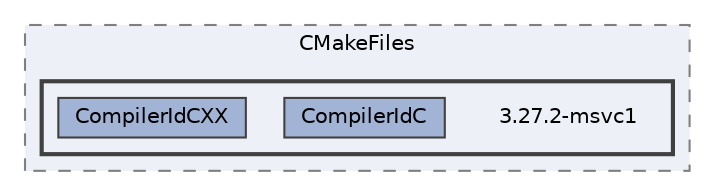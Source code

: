 digraph "E:/Code/Skola/Su/CProg/CProg-Project/out/build/Mingw64-Debug/CMakeFiles/3.27.2-msvc1"
{
 // LATEX_PDF_SIZE
  bgcolor="transparent";
  edge [fontname=Helvetica,fontsize=10,labelfontname=Helvetica,labelfontsize=10];
  node [fontname=Helvetica,fontsize=10,shape=box,height=0.2,width=0.4];
  compound=true
  subgraph clusterdir_8952d4ffaa2064f501b12e630f94669e {
    graph [ bgcolor="#edf0f7", pencolor="grey50", label="CMakeFiles", fontname=Helvetica,fontsize=10 style="filled,dashed", URL="dir_8952d4ffaa2064f501b12e630f94669e.html",tooltip=""]
  subgraph clusterdir_ca5a13c00913cb0a2ee8c55f045349b7 {
    graph [ bgcolor="#edf0f7", pencolor="grey25", label="", fontname=Helvetica,fontsize=10 style="filled,bold", URL="dir_ca5a13c00913cb0a2ee8c55f045349b7.html",tooltip=""]
    dir_ca5a13c00913cb0a2ee8c55f045349b7 [shape=plaintext, label="3.27.2-msvc1"];
  dir_6c591121547d855ae63fb4c90bf738bb [label="CompilerIdC", fillcolor="#a2b4d6", color="grey25", style="filled", URL="dir_6c591121547d855ae63fb4c90bf738bb.html",tooltip=""];
  dir_d00628804ee92be2e9d2e2d2cf1bc88e [label="CompilerIdCXX", fillcolor="#a2b4d6", color="grey25", style="filled", URL="dir_d00628804ee92be2e9d2e2d2cf1bc88e.html",tooltip=""];
  }
  }
}
